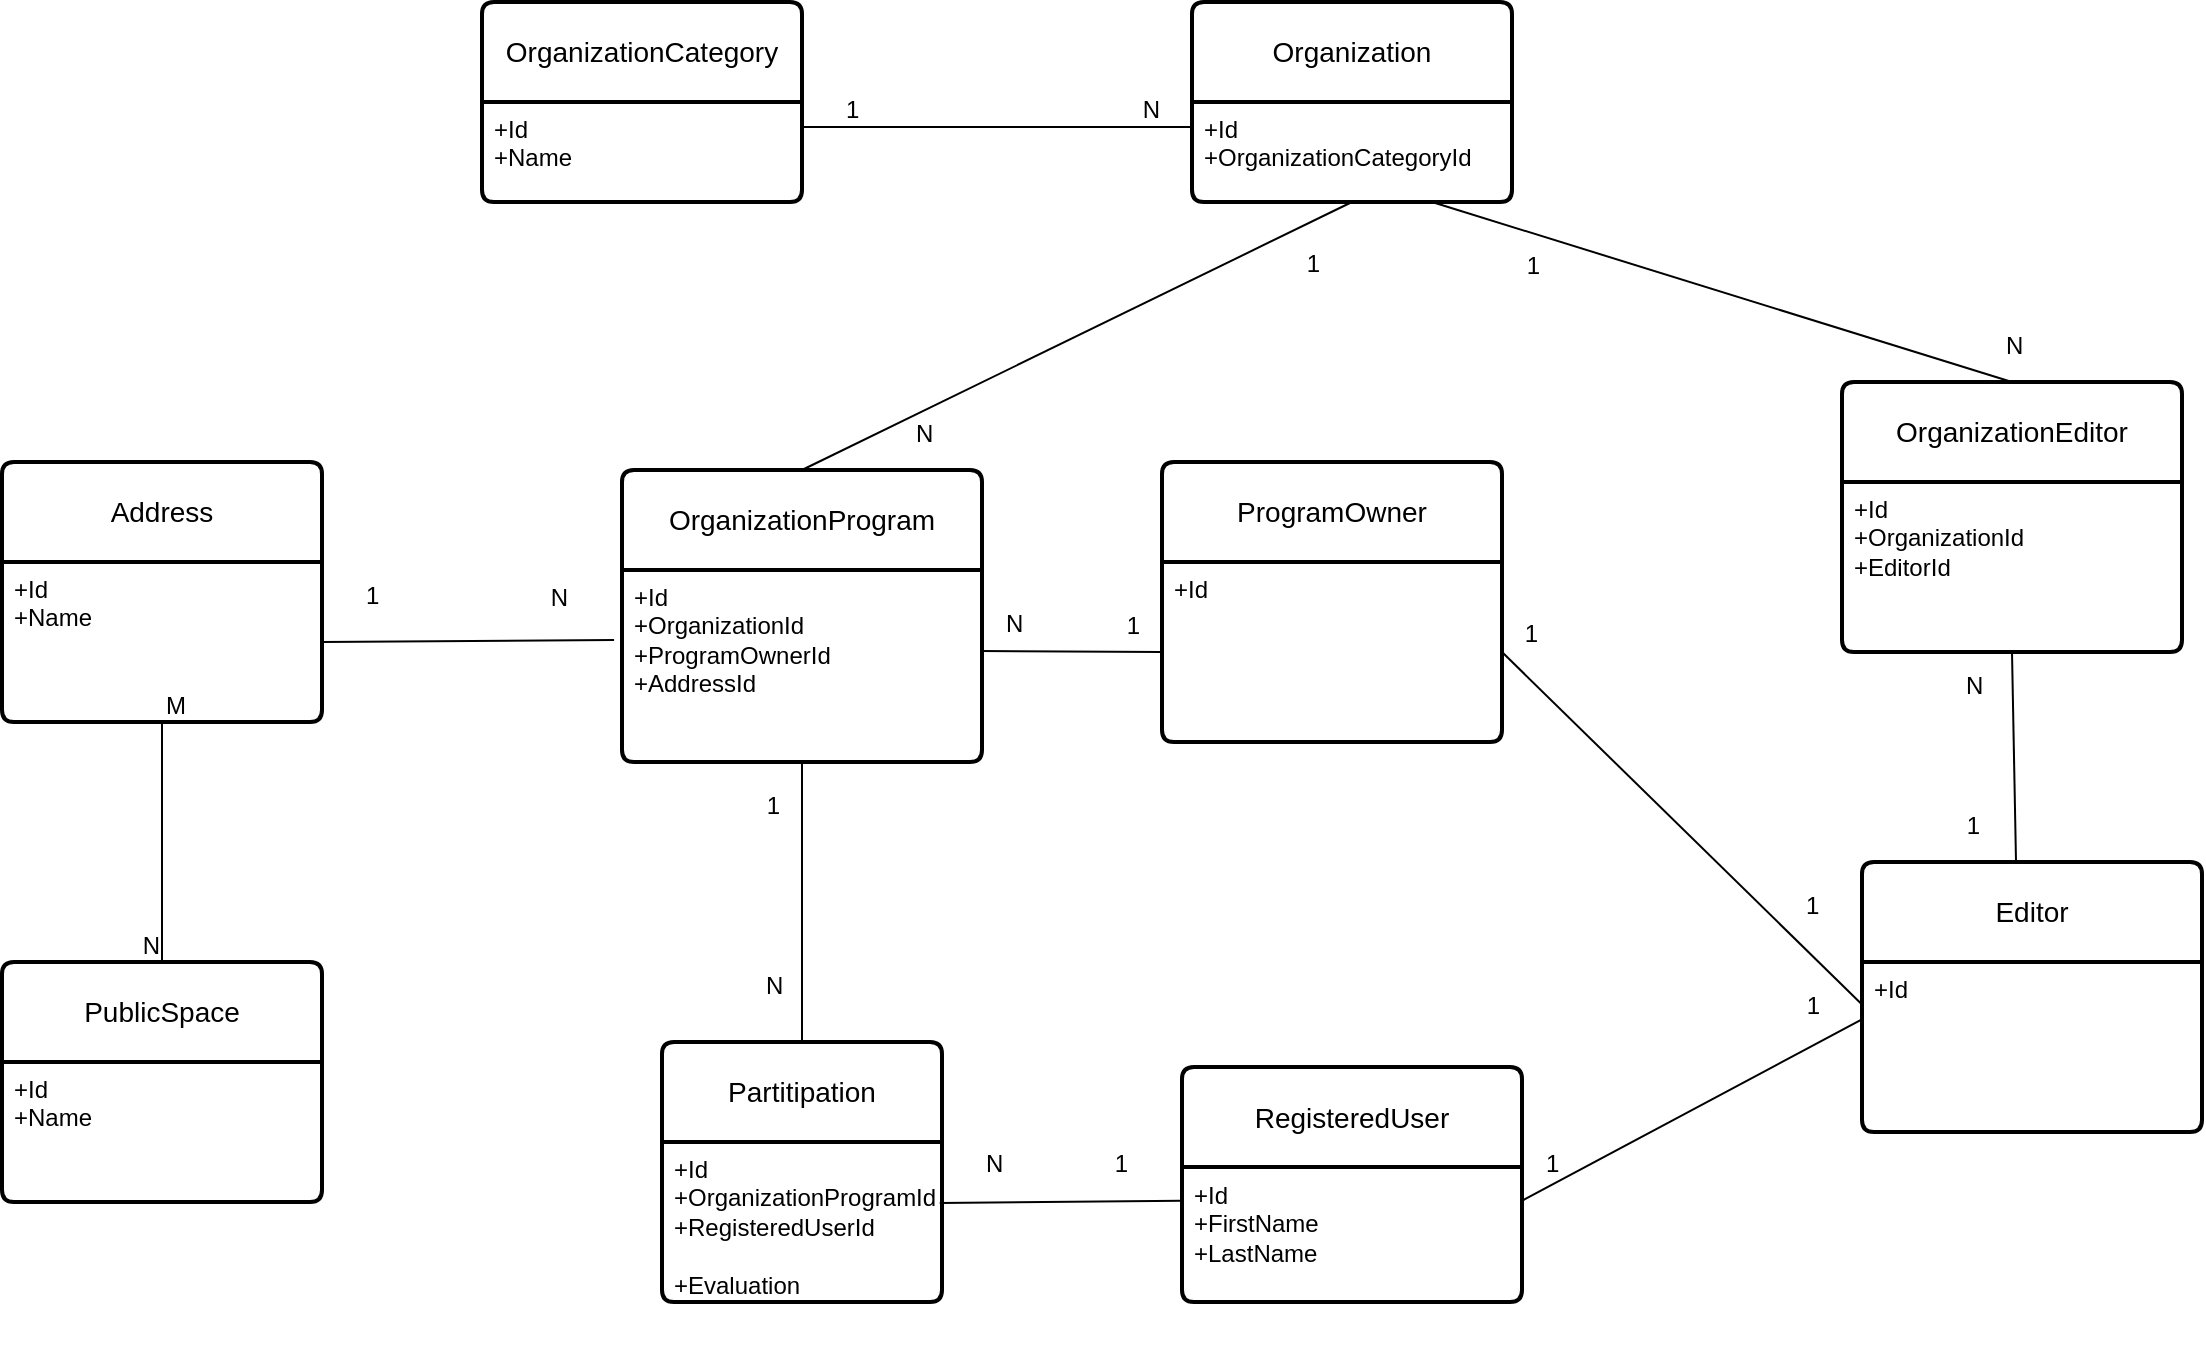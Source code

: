 <mxfile version="24.7.8">
  <diagram name="1 oldal" id="yYyyybpztoM18HDb7qPN">
    <mxGraphModel dx="1253" dy="1128" grid="1" gridSize="10" guides="1" tooltips="1" connect="1" arrows="1" fold="1" page="1" pageScale="1" pageWidth="1169" pageHeight="827" math="0" shadow="0">
      <root>
        <mxCell id="0" />
        <mxCell id="1" parent="0" />
        <mxCell id="ZnTsEXRW03XCHpaP1GZI-1" value="Organization" style="swimlane;childLayout=stackLayout;horizontal=1;startSize=50;horizontalStack=0;rounded=1;fontSize=14;fontStyle=0;strokeWidth=2;resizeParent=0;resizeLast=1;shadow=0;dashed=0;align=center;arcSize=4;whiteSpace=wrap;html=1;" parent="1" vertex="1">
          <mxGeometry x="635" y="40" width="160" height="100" as="geometry" />
        </mxCell>
        <mxCell id="ZnTsEXRW03XCHpaP1GZI-2" value="+Id&lt;br&gt;&lt;div&gt;+OrganizationCategoryId&lt;/div&gt;&lt;div&gt;&lt;br&gt;&lt;/div&gt;" style="align=left;strokeColor=none;fillColor=none;spacingLeft=4;fontSize=12;verticalAlign=top;resizable=0;rotatable=0;part=1;html=1;" parent="ZnTsEXRW03XCHpaP1GZI-1" vertex="1">
          <mxGeometry y="50" width="160" height="50" as="geometry" />
        </mxCell>
        <mxCell id="ZnTsEXRW03XCHpaP1GZI-3" value="OrganizationCategory" style="swimlane;childLayout=stackLayout;horizontal=1;startSize=50;horizontalStack=0;rounded=1;fontSize=14;fontStyle=0;strokeWidth=2;resizeParent=0;resizeLast=1;shadow=0;dashed=0;align=center;arcSize=4;whiteSpace=wrap;html=1;" parent="1" vertex="1">
          <mxGeometry x="280" y="40" width="160" height="100" as="geometry" />
        </mxCell>
        <mxCell id="ZnTsEXRW03XCHpaP1GZI-4" value="+Id&lt;br&gt;+Name" style="align=left;strokeColor=none;fillColor=none;spacingLeft=4;fontSize=12;verticalAlign=top;resizable=0;rotatable=0;part=1;html=1;" parent="ZnTsEXRW03XCHpaP1GZI-3" vertex="1">
          <mxGeometry y="50" width="160" height="50" as="geometry" />
        </mxCell>
        <mxCell id="ZnTsEXRW03XCHpaP1GZI-15" value="OrganizationProgram" style="swimlane;childLayout=stackLayout;horizontal=1;startSize=50;horizontalStack=0;rounded=1;fontSize=14;fontStyle=0;strokeWidth=2;resizeParent=0;resizeLast=1;shadow=0;dashed=0;align=center;arcSize=4;whiteSpace=wrap;html=1;" parent="1" vertex="1">
          <mxGeometry x="350" y="274" width="180" height="146" as="geometry" />
        </mxCell>
        <mxCell id="ZnTsEXRW03XCHpaP1GZI-16" value="&lt;div&gt;+Id&lt;/div&gt;&lt;div&gt;+OrganizationId&lt;br&gt;&lt;/div&gt;&lt;div&gt;+ProgramOwnerId&lt;/div&gt;+AddressId" style="align=left;strokeColor=none;fillColor=none;spacingLeft=4;fontSize=12;verticalAlign=top;resizable=0;rotatable=0;part=1;html=1;" parent="ZnTsEXRW03XCHpaP1GZI-15" vertex="1">
          <mxGeometry y="50" width="180" height="96" as="geometry" />
        </mxCell>
        <mxCell id="ZnTsEXRW03XCHpaP1GZI-17" value="Address" style="swimlane;childLayout=stackLayout;horizontal=1;startSize=50;horizontalStack=0;rounded=1;fontSize=14;fontStyle=0;strokeWidth=2;resizeParent=0;resizeLast=1;shadow=0;dashed=0;align=center;arcSize=4;whiteSpace=wrap;html=1;" parent="1" vertex="1">
          <mxGeometry x="40" y="270" width="160" height="130" as="geometry" />
        </mxCell>
        <mxCell id="ZnTsEXRW03XCHpaP1GZI-18" value="+Id&lt;br&gt;+Name" style="align=left;strokeColor=none;fillColor=none;spacingLeft=4;fontSize=12;verticalAlign=top;resizable=0;rotatable=0;part=1;html=1;" parent="ZnTsEXRW03XCHpaP1GZI-17" vertex="1">
          <mxGeometry y="50" width="160" height="80" as="geometry" />
        </mxCell>
        <mxCell id="ZnTsEXRW03XCHpaP1GZI-27" value="PublicSpace" style="swimlane;childLayout=stackLayout;horizontal=1;startSize=50;horizontalStack=0;rounded=1;fontSize=14;fontStyle=0;strokeWidth=2;resizeParent=0;resizeLast=1;shadow=0;dashed=0;align=center;arcSize=4;whiteSpace=wrap;html=1;" parent="1" vertex="1">
          <mxGeometry x="40" y="520" width="160" height="120" as="geometry" />
        </mxCell>
        <mxCell id="ZnTsEXRW03XCHpaP1GZI-28" value="+Id&lt;br&gt;+Name" style="align=left;strokeColor=none;fillColor=none;spacingLeft=4;fontSize=12;verticalAlign=top;resizable=0;rotatable=0;part=1;html=1;" parent="ZnTsEXRW03XCHpaP1GZI-27" vertex="1">
          <mxGeometry y="50" width="160" height="70" as="geometry" />
        </mxCell>
        <mxCell id="ZnTsEXRW03XCHpaP1GZI-36" value="RegisteredUser" style="swimlane;childLayout=stackLayout;horizontal=1;startSize=50;horizontalStack=0;rounded=1;fontSize=14;fontStyle=0;strokeWidth=2;resizeParent=0;resizeLast=1;shadow=0;dashed=0;align=center;arcSize=4;whiteSpace=wrap;html=1;" parent="1" vertex="1">
          <mxGeometry x="630" y="572.5" width="170" height="117.5" as="geometry" />
        </mxCell>
        <mxCell id="ZnTsEXRW03XCHpaP1GZI-37" value="+Id&lt;br&gt;&lt;div&gt;+FirstName&lt;/div&gt;&lt;div&gt;+LastName&lt;br&gt;&lt;/div&gt;" style="align=left;strokeColor=none;fillColor=none;spacingLeft=4;fontSize=12;verticalAlign=top;resizable=0;rotatable=0;part=1;html=1;" parent="ZnTsEXRW03XCHpaP1GZI-36" vertex="1">
          <mxGeometry y="50" width="170" height="67.5" as="geometry" />
        </mxCell>
        <mxCell id="ZnTsEXRW03XCHpaP1GZI-57" value="&lt;div&gt;ProgramOwner&lt;/div&gt;" style="swimlane;childLayout=stackLayout;horizontal=1;startSize=50;horizontalStack=0;rounded=1;fontSize=14;fontStyle=0;strokeWidth=2;resizeParent=0;resizeLast=1;shadow=0;dashed=0;align=center;arcSize=4;whiteSpace=wrap;html=1;" parent="1" vertex="1">
          <mxGeometry x="620" y="270" width="170" height="140" as="geometry" />
        </mxCell>
        <mxCell id="ZnTsEXRW03XCHpaP1GZI-58" value="+Id" style="align=left;strokeColor=none;fillColor=none;spacingLeft=4;fontSize=12;verticalAlign=top;resizable=0;rotatable=0;part=1;html=1;" parent="ZnTsEXRW03XCHpaP1GZI-57" vertex="1">
          <mxGeometry y="50" width="170" height="90" as="geometry" />
        </mxCell>
        <mxCell id="ZnTsEXRW03XCHpaP1GZI-74" value="Partitipation" style="swimlane;childLayout=stackLayout;horizontal=1;startSize=50;horizontalStack=0;rounded=1;fontSize=14;fontStyle=0;strokeWidth=2;resizeParent=0;resizeLast=1;shadow=0;dashed=0;align=center;arcSize=4;whiteSpace=wrap;html=1;" parent="1" vertex="1">
          <mxGeometry x="370" y="560" width="140" height="130" as="geometry" />
        </mxCell>
        <mxCell id="ZnTsEXRW03XCHpaP1GZI-75" value="&lt;div&gt;+Id&lt;/div&gt;&lt;div&gt;+OrganizationProgramId&lt;br&gt;&lt;/div&gt;&lt;div&gt;+RegisteredUserId&lt;/div&gt;&lt;div&gt;&lt;br&gt;&lt;/div&gt;&lt;div&gt;+Evaluation&lt;br&gt;&lt;/div&gt;&lt;div&gt;&lt;br&gt;&lt;/div&gt;&lt;div&gt;&lt;br&gt;&lt;/div&gt;" style="align=left;strokeColor=none;fillColor=none;spacingLeft=4;fontSize=12;verticalAlign=top;resizable=0;rotatable=0;part=1;html=1;" parent="ZnTsEXRW03XCHpaP1GZI-74" vertex="1">
          <mxGeometry y="50" width="140" height="80" as="geometry" />
        </mxCell>
        <mxCell id="f7iRPAbvZk-fhVz0iNJb-24" value="Editor" style="swimlane;childLayout=stackLayout;horizontal=1;startSize=50;horizontalStack=0;rounded=1;fontSize=14;fontStyle=0;strokeWidth=2;resizeParent=0;resizeLast=1;shadow=0;dashed=0;align=center;arcSize=4;whiteSpace=wrap;html=1;" parent="1" vertex="1">
          <mxGeometry x="970" y="470" width="170" height="135" as="geometry" />
        </mxCell>
        <mxCell id="f7iRPAbvZk-fhVz0iNJb-25" value="&lt;div&gt;+Id&lt;/div&gt;" style="align=left;strokeColor=none;fillColor=none;spacingLeft=4;fontSize=12;verticalAlign=top;resizable=0;rotatable=0;part=1;html=1;" parent="f7iRPAbvZk-fhVz0iNJb-24" vertex="1">
          <mxGeometry y="50" width="170" height="85" as="geometry" />
        </mxCell>
        <mxCell id="f7iRPAbvZk-fhVz0iNJb-29" value="" style="endArrow=none;html=1;rounded=0;entryX=0;entryY=0.25;entryDx=0;entryDy=0;exitX=1;exitY=0.25;exitDx=0;exitDy=0;" parent="1" source="ZnTsEXRW03XCHpaP1GZI-4" target="ZnTsEXRW03XCHpaP1GZI-2" edge="1">
          <mxGeometry relative="1" as="geometry">
            <mxPoint x="410" y="60" as="sourcePoint" />
            <mxPoint x="570" y="60" as="targetPoint" />
          </mxGeometry>
        </mxCell>
        <mxCell id="f7iRPAbvZk-fhVz0iNJb-30" value="1" style="resizable=0;html=1;whiteSpace=wrap;align=left;verticalAlign=bottom;" parent="f7iRPAbvZk-fhVz0iNJb-29" connectable="0" vertex="1">
          <mxGeometry x="-1" relative="1" as="geometry">
            <mxPoint x="20" as="offset" />
          </mxGeometry>
        </mxCell>
        <mxCell id="f7iRPAbvZk-fhVz0iNJb-31" value="N" style="resizable=0;html=1;whiteSpace=wrap;align=right;verticalAlign=bottom;" parent="f7iRPAbvZk-fhVz0iNJb-29" connectable="0" vertex="1">
          <mxGeometry x="1" relative="1" as="geometry">
            <mxPoint x="-15" as="offset" />
          </mxGeometry>
        </mxCell>
        <mxCell id="f7iRPAbvZk-fhVz0iNJb-34" value="" style="endArrow=none;html=1;rounded=0;entryX=0.5;entryY=1;entryDx=0;entryDy=0;exitX=0.5;exitY=0;exitDx=0;exitDy=0;" parent="1" source="ZnTsEXRW03XCHpaP1GZI-15" target="ZnTsEXRW03XCHpaP1GZI-2" edge="1">
          <mxGeometry relative="1" as="geometry">
            <mxPoint x="420" y="220" as="sourcePoint" />
            <mxPoint x="580" y="220" as="targetPoint" />
          </mxGeometry>
        </mxCell>
        <mxCell id="f7iRPAbvZk-fhVz0iNJb-35" value="N" style="resizable=0;html=1;whiteSpace=wrap;align=left;verticalAlign=bottom;" parent="f7iRPAbvZk-fhVz0iNJb-34" connectable="0" vertex="1">
          <mxGeometry x="-1" relative="1" as="geometry">
            <mxPoint x="55" y="-10" as="offset" />
          </mxGeometry>
        </mxCell>
        <mxCell id="f7iRPAbvZk-fhVz0iNJb-36" value="1" style="resizable=0;html=1;whiteSpace=wrap;align=right;verticalAlign=bottom;" parent="f7iRPAbvZk-fhVz0iNJb-34" connectable="0" vertex="1">
          <mxGeometry x="1" relative="1" as="geometry">
            <mxPoint x="-15" y="40" as="offset" />
          </mxGeometry>
        </mxCell>
        <mxCell id="f7iRPAbvZk-fhVz0iNJb-40" value="" style="endArrow=none;html=1;rounded=0;entryX=0.5;entryY=1;entryDx=0;entryDy=0;exitX=0.5;exitY=0;exitDx=0;exitDy=0;" parent="1" source="ZnTsEXRW03XCHpaP1GZI-74" target="ZnTsEXRW03XCHpaP1GZI-16" edge="1">
          <mxGeometry relative="1" as="geometry">
            <mxPoint x="370" y="540" as="sourcePoint" />
            <mxPoint x="530" y="540" as="targetPoint" />
          </mxGeometry>
        </mxCell>
        <mxCell id="f7iRPAbvZk-fhVz0iNJb-41" value="N" style="resizable=0;html=1;whiteSpace=wrap;align=left;verticalAlign=bottom;" parent="f7iRPAbvZk-fhVz0iNJb-40" connectable="0" vertex="1">
          <mxGeometry x="-1" relative="1" as="geometry">
            <mxPoint x="-20" y="-20" as="offset" />
          </mxGeometry>
        </mxCell>
        <mxCell id="f7iRPAbvZk-fhVz0iNJb-42" value="1" style="resizable=0;html=1;whiteSpace=wrap;align=right;verticalAlign=bottom;" parent="f7iRPAbvZk-fhVz0iNJb-40" connectable="0" vertex="1">
          <mxGeometry x="1" relative="1" as="geometry">
            <mxPoint x="-10" y="30" as="offset" />
          </mxGeometry>
        </mxCell>
        <mxCell id="f7iRPAbvZk-fhVz0iNJb-43" value="" style="endArrow=none;html=1;rounded=0;entryX=-0.022;entryY=0.365;entryDx=0;entryDy=0;entryPerimeter=0;exitX=1;exitY=0.5;exitDx=0;exitDy=0;" parent="1" source="ZnTsEXRW03XCHpaP1GZI-18" target="ZnTsEXRW03XCHpaP1GZI-16" edge="1">
          <mxGeometry relative="1" as="geometry">
            <mxPoint x="170" y="200" as="sourcePoint" />
            <mxPoint x="330" y="200" as="targetPoint" />
          </mxGeometry>
        </mxCell>
        <mxCell id="f7iRPAbvZk-fhVz0iNJb-44" value="1" style="resizable=0;html=1;whiteSpace=wrap;align=left;verticalAlign=bottom;" parent="f7iRPAbvZk-fhVz0iNJb-43" connectable="0" vertex="1">
          <mxGeometry x="-1" relative="1" as="geometry">
            <mxPoint x="20" y="-15" as="offset" />
          </mxGeometry>
        </mxCell>
        <mxCell id="f7iRPAbvZk-fhVz0iNJb-45" value="N" style="resizable=0;html=1;whiteSpace=wrap;align=right;verticalAlign=bottom;" parent="f7iRPAbvZk-fhVz0iNJb-43" connectable="0" vertex="1">
          <mxGeometry x="1" relative="1" as="geometry">
            <mxPoint x="-21" y="-13" as="offset" />
          </mxGeometry>
        </mxCell>
        <mxCell id="f7iRPAbvZk-fhVz0iNJb-46" value="" style="endArrow=none;html=1;rounded=0;entryX=0;entryY=0.25;entryDx=0;entryDy=0;exitX=0.992;exitY=0.382;exitDx=0;exitDy=0;exitPerimeter=0;" parent="1" source="ZnTsEXRW03XCHpaP1GZI-75" target="ZnTsEXRW03XCHpaP1GZI-37" edge="1">
          <mxGeometry relative="1" as="geometry">
            <mxPoint x="455" y="730" as="sourcePoint" />
            <mxPoint x="615" y="730" as="targetPoint" />
          </mxGeometry>
        </mxCell>
        <mxCell id="f7iRPAbvZk-fhVz0iNJb-47" value="N" style="resizable=0;html=1;whiteSpace=wrap;align=left;verticalAlign=bottom;" parent="f7iRPAbvZk-fhVz0iNJb-46" connectable="0" vertex="1">
          <mxGeometry x="-1" relative="1" as="geometry">
            <mxPoint x="21" y="-11" as="offset" />
          </mxGeometry>
        </mxCell>
        <mxCell id="f7iRPAbvZk-fhVz0iNJb-48" value="1" style="resizable=0;html=1;whiteSpace=wrap;align=right;verticalAlign=bottom;" parent="f7iRPAbvZk-fhVz0iNJb-46" connectable="0" vertex="1">
          <mxGeometry x="1" relative="1" as="geometry">
            <mxPoint x="-25" y="-10" as="offset" />
          </mxGeometry>
        </mxCell>
        <mxCell id="f7iRPAbvZk-fhVz0iNJb-49" value="" style="endArrow=none;html=1;rounded=0;entryX=-0.003;entryY=0.341;entryDx=0;entryDy=0;entryPerimeter=0;exitX=1;exitY=0.25;exitDx=0;exitDy=0;" parent="1" source="ZnTsEXRW03XCHpaP1GZI-37" target="f7iRPAbvZk-fhVz0iNJb-25" edge="1">
          <mxGeometry relative="1" as="geometry">
            <mxPoint x="760" y="750" as="sourcePoint" />
            <mxPoint x="920" y="750" as="targetPoint" />
          </mxGeometry>
        </mxCell>
        <mxCell id="f7iRPAbvZk-fhVz0iNJb-50" value="1" style="resizable=0;html=1;whiteSpace=wrap;align=left;verticalAlign=bottom;" parent="f7iRPAbvZk-fhVz0iNJb-49" connectable="0" vertex="1">
          <mxGeometry x="-1" relative="1" as="geometry">
            <mxPoint x="10" y="-10" as="offset" />
          </mxGeometry>
        </mxCell>
        <mxCell id="f7iRPAbvZk-fhVz0iNJb-51" value="1" style="resizable=0;html=1;whiteSpace=wrap;align=right;verticalAlign=bottom;" parent="f7iRPAbvZk-fhVz0iNJb-49" connectable="0" vertex="1">
          <mxGeometry x="1" relative="1" as="geometry">
            <mxPoint x="-19" y="1" as="offset" />
          </mxGeometry>
        </mxCell>
        <mxCell id="f7iRPAbvZk-fhVz0iNJb-52" value="" style="endArrow=none;html=1;rounded=0;exitX=0.5;exitY=1;exitDx=0;exitDy=0;entryX=0.5;entryY=0;entryDx=0;entryDy=0;" parent="1" source="ZnTsEXRW03XCHpaP1GZI-18" target="ZnTsEXRW03XCHpaP1GZI-27" edge="1">
          <mxGeometry relative="1" as="geometry">
            <mxPoint x="100" y="469.47" as="sourcePoint" />
            <mxPoint x="260" y="469.47" as="targetPoint" />
          </mxGeometry>
        </mxCell>
        <mxCell id="f7iRPAbvZk-fhVz0iNJb-53" value="M" style="resizable=0;html=1;whiteSpace=wrap;align=left;verticalAlign=bottom;" parent="f7iRPAbvZk-fhVz0iNJb-52" connectable="0" vertex="1">
          <mxGeometry x="-1" relative="1" as="geometry" />
        </mxCell>
        <mxCell id="f7iRPAbvZk-fhVz0iNJb-54" value="N" style="resizable=0;html=1;whiteSpace=wrap;align=right;verticalAlign=bottom;" parent="f7iRPAbvZk-fhVz0iNJb-52" connectable="0" vertex="1">
          <mxGeometry x="1" relative="1" as="geometry" />
        </mxCell>
        <mxCell id="f7iRPAbvZk-fhVz0iNJb-58" value="" style="endArrow=none;html=1;rounded=0;exitX=0.995;exitY=0.422;exitDx=0;exitDy=0;exitPerimeter=0;entryX=0;entryY=0.5;entryDx=0;entryDy=0;" parent="1" source="ZnTsEXRW03XCHpaP1GZI-16" target="ZnTsEXRW03XCHpaP1GZI-58" edge="1">
          <mxGeometry relative="1" as="geometry">
            <mxPoint x="700" y="370" as="sourcePoint" />
            <mxPoint x="620" y="360" as="targetPoint" />
          </mxGeometry>
        </mxCell>
        <mxCell id="f7iRPAbvZk-fhVz0iNJb-59" value="N" style="resizable=0;html=1;whiteSpace=wrap;align=left;verticalAlign=bottom;" parent="f7iRPAbvZk-fhVz0iNJb-58" connectable="0" vertex="1">
          <mxGeometry x="-1" relative="1" as="geometry">
            <mxPoint x="11" y="-5" as="offset" />
          </mxGeometry>
        </mxCell>
        <mxCell id="f7iRPAbvZk-fhVz0iNJb-60" value="1" style="resizable=0;html=1;whiteSpace=wrap;align=right;verticalAlign=bottom;" parent="f7iRPAbvZk-fhVz0iNJb-58" connectable="0" vertex="1">
          <mxGeometry x="1" relative="1" as="geometry">
            <mxPoint x="-10" y="-5" as="offset" />
          </mxGeometry>
        </mxCell>
        <mxCell id="f7iRPAbvZk-fhVz0iNJb-61" value="" style="endArrow=none;html=1;rounded=0;entryX=0.75;entryY=1;entryDx=0;entryDy=0;exitX=0.5;exitY=0;exitDx=0;exitDy=0;" parent="1" source="f7iRPAbvZk-fhVz0iNJb-66" target="ZnTsEXRW03XCHpaP1GZI-2" edge="1">
          <mxGeometry relative="1" as="geometry">
            <mxPoint x="450" y="290" as="sourcePoint" />
            <mxPoint x="725" y="150" as="targetPoint" />
          </mxGeometry>
        </mxCell>
        <mxCell id="f7iRPAbvZk-fhVz0iNJb-62" value="N" style="resizable=0;html=1;whiteSpace=wrap;align=left;verticalAlign=bottom;" parent="f7iRPAbvZk-fhVz0iNJb-61" connectable="0" vertex="1">
          <mxGeometry x="-1" relative="1" as="geometry">
            <mxPoint x="-5" y="-10" as="offset" />
          </mxGeometry>
        </mxCell>
        <mxCell id="f7iRPAbvZk-fhVz0iNJb-63" value="1" style="resizable=0;html=1;whiteSpace=wrap;align=right;verticalAlign=bottom;" parent="f7iRPAbvZk-fhVz0iNJb-61" connectable="0" vertex="1">
          <mxGeometry x="1" relative="1" as="geometry">
            <mxPoint x="55" y="40" as="offset" />
          </mxGeometry>
        </mxCell>
        <mxCell id="f7iRPAbvZk-fhVz0iNJb-26" value="" style="endArrow=none;html=1;rounded=0;entryX=1;entryY=0.5;entryDx=0;entryDy=0;exitX=0;exitY=0.25;exitDx=0;exitDy=0;" parent="1" source="f7iRPAbvZk-fhVz0iNJb-25" target="ZnTsEXRW03XCHpaP1GZI-58" edge="1">
          <mxGeometry relative="1" as="geometry">
            <mxPoint x="865.68" y="542.4" as="sourcePoint" />
            <mxPoint x="690.0" y="380.0" as="targetPoint" />
          </mxGeometry>
        </mxCell>
        <mxCell id="f7iRPAbvZk-fhVz0iNJb-27" value="1" style="resizable=0;html=1;whiteSpace=wrap;align=left;verticalAlign=bottom;" parent="f7iRPAbvZk-fhVz0iNJb-26" connectable="0" vertex="1">
          <mxGeometry x="-1" relative="1" as="geometry">
            <mxPoint x="-30" y="-41" as="offset" />
          </mxGeometry>
        </mxCell>
        <mxCell id="f7iRPAbvZk-fhVz0iNJb-28" value="1" style="resizable=0;html=1;whiteSpace=wrap;align=right;verticalAlign=bottom;" parent="f7iRPAbvZk-fhVz0iNJb-26" connectable="0" vertex="1">
          <mxGeometry x="1" relative="1" as="geometry">
            <mxPoint x="20" as="offset" />
          </mxGeometry>
        </mxCell>
        <mxCell id="f7iRPAbvZk-fhVz0iNJb-66" value="&lt;div&gt;OrganizationEditor&lt;/div&gt;" style="swimlane;childLayout=stackLayout;horizontal=1;startSize=50;horizontalStack=0;rounded=1;fontSize=14;fontStyle=0;strokeWidth=2;resizeParent=0;resizeLast=1;shadow=0;dashed=0;align=center;arcSize=4;whiteSpace=wrap;html=1;" parent="1" vertex="1">
          <mxGeometry x="960" y="230" width="170" height="135" as="geometry" />
        </mxCell>
        <mxCell id="f7iRPAbvZk-fhVz0iNJb-67" value="&lt;div&gt;+Id&lt;/div&gt;&lt;div&gt;+OrganizationId&lt;/div&gt;&lt;div&gt;+EditorId&lt;br&gt;&lt;/div&gt;" style="align=left;strokeColor=none;fillColor=none;spacingLeft=4;fontSize=12;verticalAlign=top;resizable=0;rotatable=0;part=1;html=1;" parent="f7iRPAbvZk-fhVz0iNJb-66" vertex="1">
          <mxGeometry y="50" width="170" height="85" as="geometry" />
        </mxCell>
        <mxCell id="f7iRPAbvZk-fhVz0iNJb-68" value="" style="endArrow=none;html=1;rounded=0;entryX=0.453;entryY=0.002;entryDx=0;entryDy=0;exitX=0.5;exitY=1;exitDx=0;exitDy=0;entryPerimeter=0;" parent="1" source="f7iRPAbvZk-fhVz0iNJb-67" target="f7iRPAbvZk-fhVz0iNJb-24" edge="1">
          <mxGeometry relative="1" as="geometry">
            <mxPoint x="450" y="570" as="sourcePoint" />
            <mxPoint x="450" y="430" as="targetPoint" />
          </mxGeometry>
        </mxCell>
        <mxCell id="f7iRPAbvZk-fhVz0iNJb-69" value="N" style="resizable=0;html=1;whiteSpace=wrap;align=left;verticalAlign=bottom;" parent="f7iRPAbvZk-fhVz0iNJb-68" connectable="0" vertex="1">
          <mxGeometry x="-1" relative="1" as="geometry">
            <mxPoint x="-25" y="25" as="offset" />
          </mxGeometry>
        </mxCell>
        <mxCell id="f7iRPAbvZk-fhVz0iNJb-70" value="1" style="resizable=0;html=1;whiteSpace=wrap;align=right;verticalAlign=bottom;" parent="f7iRPAbvZk-fhVz0iNJb-68" connectable="0" vertex="1">
          <mxGeometry x="1" relative="1" as="geometry">
            <mxPoint x="-17" y="-10" as="offset" />
          </mxGeometry>
        </mxCell>
      </root>
    </mxGraphModel>
  </diagram>
</mxfile>
